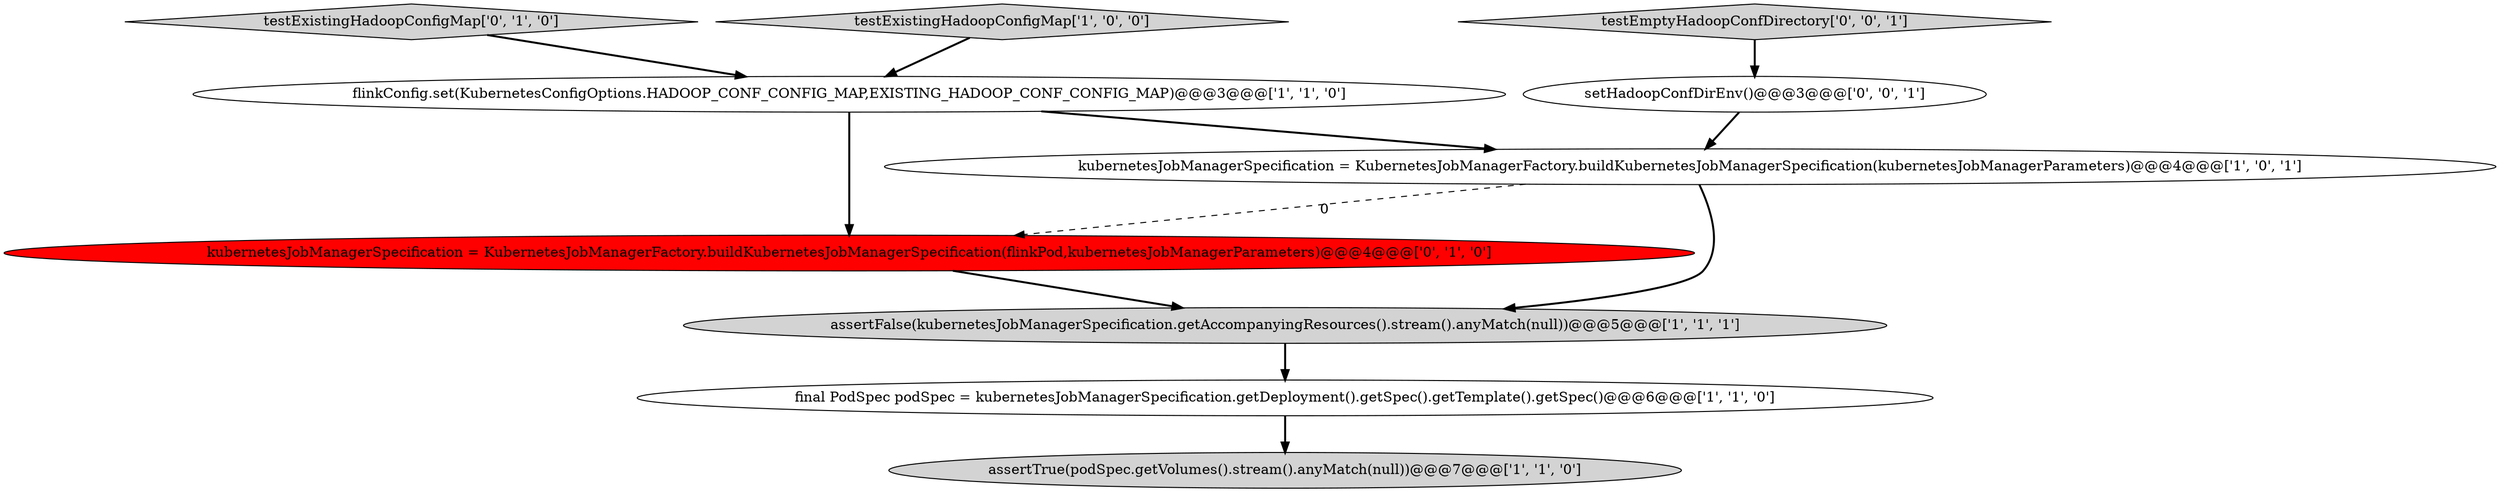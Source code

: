 digraph {
6 [style = filled, label = "testExistingHadoopConfigMap['0', '1', '0']", fillcolor = lightgray, shape = diamond image = "AAA0AAABBB2BBB"];
7 [style = filled, label = "kubernetesJobManagerSpecification = KubernetesJobManagerFactory.buildKubernetesJobManagerSpecification(flinkPod,kubernetesJobManagerParameters)@@@4@@@['0', '1', '0']", fillcolor = red, shape = ellipse image = "AAA1AAABBB2BBB"];
1 [style = filled, label = "assertFalse(kubernetesJobManagerSpecification.getAccompanyingResources().stream().anyMatch(null))@@@5@@@['1', '1', '1']", fillcolor = lightgray, shape = ellipse image = "AAA0AAABBB1BBB"];
9 [style = filled, label = "setHadoopConfDirEnv()@@@3@@@['0', '0', '1']", fillcolor = white, shape = ellipse image = "AAA0AAABBB3BBB"];
3 [style = filled, label = "flinkConfig.set(KubernetesConfigOptions.HADOOP_CONF_CONFIG_MAP,EXISTING_HADOOP_CONF_CONFIG_MAP)@@@3@@@['1', '1', '0']", fillcolor = white, shape = ellipse image = "AAA0AAABBB1BBB"];
2 [style = filled, label = "kubernetesJobManagerSpecification = KubernetesJobManagerFactory.buildKubernetesJobManagerSpecification(kubernetesJobManagerParameters)@@@4@@@['1', '0', '1']", fillcolor = white, shape = ellipse image = "AAA0AAABBB1BBB"];
8 [style = filled, label = "testEmptyHadoopConfDirectory['0', '0', '1']", fillcolor = lightgray, shape = diamond image = "AAA0AAABBB3BBB"];
0 [style = filled, label = "testExistingHadoopConfigMap['1', '0', '0']", fillcolor = lightgray, shape = diamond image = "AAA0AAABBB1BBB"];
4 [style = filled, label = "assertTrue(podSpec.getVolumes().stream().anyMatch(null))@@@7@@@['1', '1', '0']", fillcolor = lightgray, shape = ellipse image = "AAA0AAABBB1BBB"];
5 [style = filled, label = "final PodSpec podSpec = kubernetesJobManagerSpecification.getDeployment().getSpec().getTemplate().getSpec()@@@6@@@['1', '1', '0']", fillcolor = white, shape = ellipse image = "AAA0AAABBB1BBB"];
1->5 [style = bold, label=""];
0->3 [style = bold, label=""];
6->3 [style = bold, label=""];
7->1 [style = bold, label=""];
3->2 [style = bold, label=""];
3->7 [style = bold, label=""];
2->7 [style = dashed, label="0"];
9->2 [style = bold, label=""];
2->1 [style = bold, label=""];
5->4 [style = bold, label=""];
8->9 [style = bold, label=""];
}
